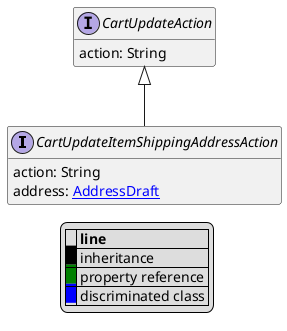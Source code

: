 @startuml

hide empty fields
hide empty methods
legend
|= |= line |
|<back:black>   </back>| inheritance |
|<back:green>   </back>| property reference |
|<back:blue>   </back>| discriminated class |
endlegend
interface CartUpdateItemShippingAddressAction [[CartUpdateItemShippingAddressAction.svg]] extends CartUpdateAction {
    action: String
    address: [[AddressDraft.svg AddressDraft]]
}
interface CartUpdateAction [[CartUpdateAction.svg]]  {
    action: String
}





@enduml
